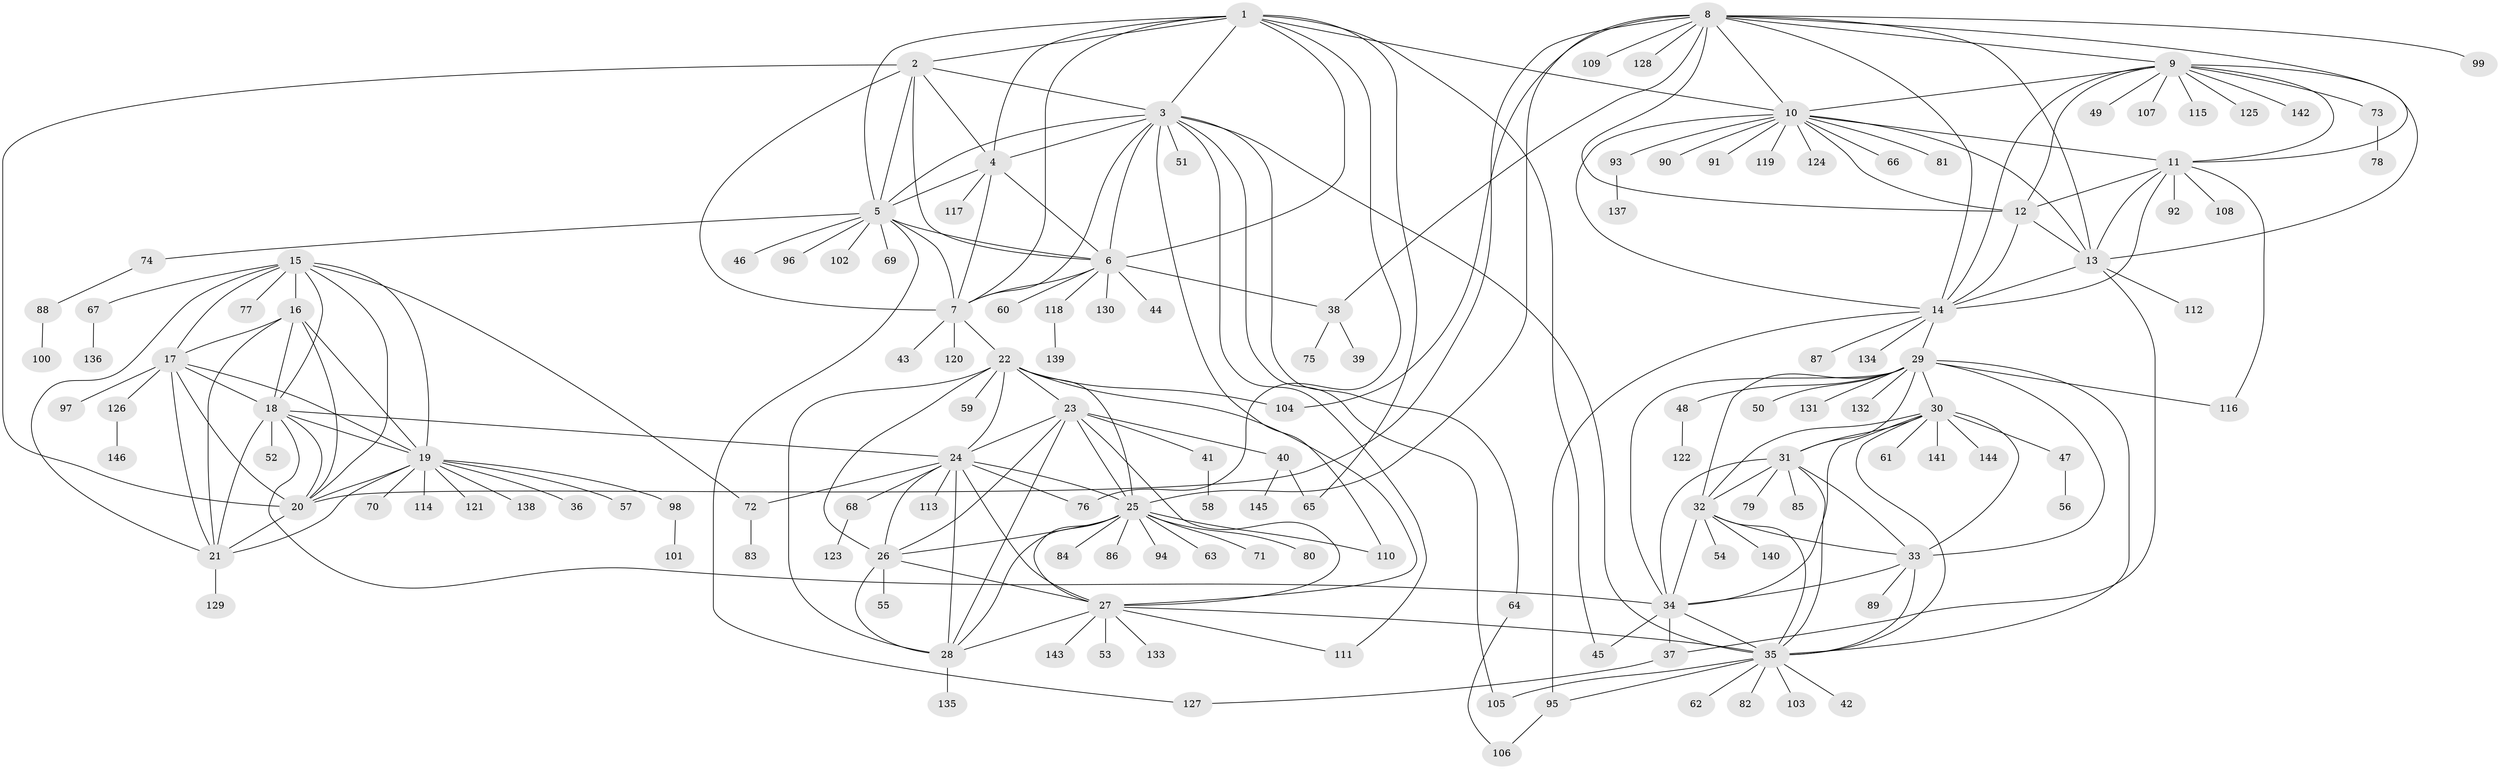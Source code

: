 // coarse degree distribution, {10: 0.0684931506849315, 8: 0.0684931506849315, 5: 0.0273972602739726, 7: 0.0958904109589041, 12: 0.0136986301369863, 9: 0.0684931506849315, 6: 0.0958904109589041, 11: 0.0136986301369863, 2: 0.0821917808219178, 3: 0.0410958904109589, 1: 0.410958904109589, 4: 0.0136986301369863}
// Generated by graph-tools (version 1.1) at 2025/52/03/04/25 22:52:14]
// undirected, 146 vertices, 240 edges
graph export_dot {
  node [color=gray90,style=filled];
  1;
  2;
  3;
  4;
  5;
  6;
  7;
  8;
  9;
  10;
  11;
  12;
  13;
  14;
  15;
  16;
  17;
  18;
  19;
  20;
  21;
  22;
  23;
  24;
  25;
  26;
  27;
  28;
  29;
  30;
  31;
  32;
  33;
  34;
  35;
  36;
  37;
  38;
  39;
  40;
  41;
  42;
  43;
  44;
  45;
  46;
  47;
  48;
  49;
  50;
  51;
  52;
  53;
  54;
  55;
  56;
  57;
  58;
  59;
  60;
  61;
  62;
  63;
  64;
  65;
  66;
  67;
  68;
  69;
  70;
  71;
  72;
  73;
  74;
  75;
  76;
  77;
  78;
  79;
  80;
  81;
  82;
  83;
  84;
  85;
  86;
  87;
  88;
  89;
  90;
  91;
  92;
  93;
  94;
  95;
  96;
  97;
  98;
  99;
  100;
  101;
  102;
  103;
  104;
  105;
  106;
  107;
  108;
  109;
  110;
  111;
  112;
  113;
  114;
  115;
  116;
  117;
  118;
  119;
  120;
  121;
  122;
  123;
  124;
  125;
  126;
  127;
  128;
  129;
  130;
  131;
  132;
  133;
  134;
  135;
  136;
  137;
  138;
  139;
  140;
  141;
  142;
  143;
  144;
  145;
  146;
  1 -- 2;
  1 -- 3;
  1 -- 4;
  1 -- 5;
  1 -- 6;
  1 -- 7;
  1 -- 10;
  1 -- 45;
  1 -- 65;
  1 -- 76;
  2 -- 3;
  2 -- 4;
  2 -- 5;
  2 -- 6;
  2 -- 7;
  2 -- 20;
  3 -- 4;
  3 -- 5;
  3 -- 6;
  3 -- 7;
  3 -- 35;
  3 -- 51;
  3 -- 64;
  3 -- 105;
  3 -- 110;
  3 -- 111;
  4 -- 5;
  4 -- 6;
  4 -- 7;
  4 -- 117;
  5 -- 6;
  5 -- 7;
  5 -- 46;
  5 -- 69;
  5 -- 74;
  5 -- 96;
  5 -- 102;
  5 -- 127;
  6 -- 7;
  6 -- 38;
  6 -- 44;
  6 -- 60;
  6 -- 118;
  6 -- 130;
  7 -- 22;
  7 -- 43;
  7 -- 120;
  8 -- 9;
  8 -- 10;
  8 -- 11;
  8 -- 12;
  8 -- 13;
  8 -- 14;
  8 -- 20;
  8 -- 25;
  8 -- 38;
  8 -- 99;
  8 -- 104;
  8 -- 109;
  8 -- 128;
  9 -- 10;
  9 -- 11;
  9 -- 12;
  9 -- 13;
  9 -- 14;
  9 -- 49;
  9 -- 73;
  9 -- 107;
  9 -- 115;
  9 -- 125;
  9 -- 142;
  10 -- 11;
  10 -- 12;
  10 -- 13;
  10 -- 14;
  10 -- 66;
  10 -- 81;
  10 -- 90;
  10 -- 91;
  10 -- 93;
  10 -- 119;
  10 -- 124;
  11 -- 12;
  11 -- 13;
  11 -- 14;
  11 -- 92;
  11 -- 108;
  11 -- 116;
  12 -- 13;
  12 -- 14;
  13 -- 14;
  13 -- 37;
  13 -- 112;
  14 -- 29;
  14 -- 87;
  14 -- 95;
  14 -- 134;
  15 -- 16;
  15 -- 17;
  15 -- 18;
  15 -- 19;
  15 -- 20;
  15 -- 21;
  15 -- 67;
  15 -- 72;
  15 -- 77;
  16 -- 17;
  16 -- 18;
  16 -- 19;
  16 -- 20;
  16 -- 21;
  17 -- 18;
  17 -- 19;
  17 -- 20;
  17 -- 21;
  17 -- 97;
  17 -- 126;
  18 -- 19;
  18 -- 20;
  18 -- 21;
  18 -- 24;
  18 -- 34;
  18 -- 52;
  19 -- 20;
  19 -- 21;
  19 -- 36;
  19 -- 57;
  19 -- 70;
  19 -- 98;
  19 -- 114;
  19 -- 121;
  19 -- 138;
  20 -- 21;
  21 -- 129;
  22 -- 23;
  22 -- 24;
  22 -- 25;
  22 -- 26;
  22 -- 27;
  22 -- 28;
  22 -- 59;
  22 -- 104;
  23 -- 24;
  23 -- 25;
  23 -- 26;
  23 -- 27;
  23 -- 28;
  23 -- 40;
  23 -- 41;
  24 -- 25;
  24 -- 26;
  24 -- 27;
  24 -- 28;
  24 -- 68;
  24 -- 72;
  24 -- 76;
  24 -- 113;
  25 -- 26;
  25 -- 27;
  25 -- 28;
  25 -- 63;
  25 -- 71;
  25 -- 80;
  25 -- 84;
  25 -- 86;
  25 -- 94;
  25 -- 110;
  26 -- 27;
  26 -- 28;
  26 -- 55;
  27 -- 28;
  27 -- 35;
  27 -- 53;
  27 -- 111;
  27 -- 133;
  27 -- 143;
  28 -- 135;
  29 -- 30;
  29 -- 31;
  29 -- 32;
  29 -- 33;
  29 -- 34;
  29 -- 35;
  29 -- 48;
  29 -- 50;
  29 -- 116;
  29 -- 131;
  29 -- 132;
  30 -- 31;
  30 -- 32;
  30 -- 33;
  30 -- 34;
  30 -- 35;
  30 -- 47;
  30 -- 61;
  30 -- 141;
  30 -- 144;
  31 -- 32;
  31 -- 33;
  31 -- 34;
  31 -- 35;
  31 -- 79;
  31 -- 85;
  32 -- 33;
  32 -- 34;
  32 -- 35;
  32 -- 54;
  32 -- 140;
  33 -- 34;
  33 -- 35;
  33 -- 89;
  34 -- 35;
  34 -- 37;
  34 -- 45;
  35 -- 42;
  35 -- 62;
  35 -- 82;
  35 -- 95;
  35 -- 103;
  35 -- 105;
  37 -- 127;
  38 -- 39;
  38 -- 75;
  40 -- 65;
  40 -- 145;
  41 -- 58;
  47 -- 56;
  48 -- 122;
  64 -- 106;
  67 -- 136;
  68 -- 123;
  72 -- 83;
  73 -- 78;
  74 -- 88;
  88 -- 100;
  93 -- 137;
  95 -- 106;
  98 -- 101;
  118 -- 139;
  126 -- 146;
}
